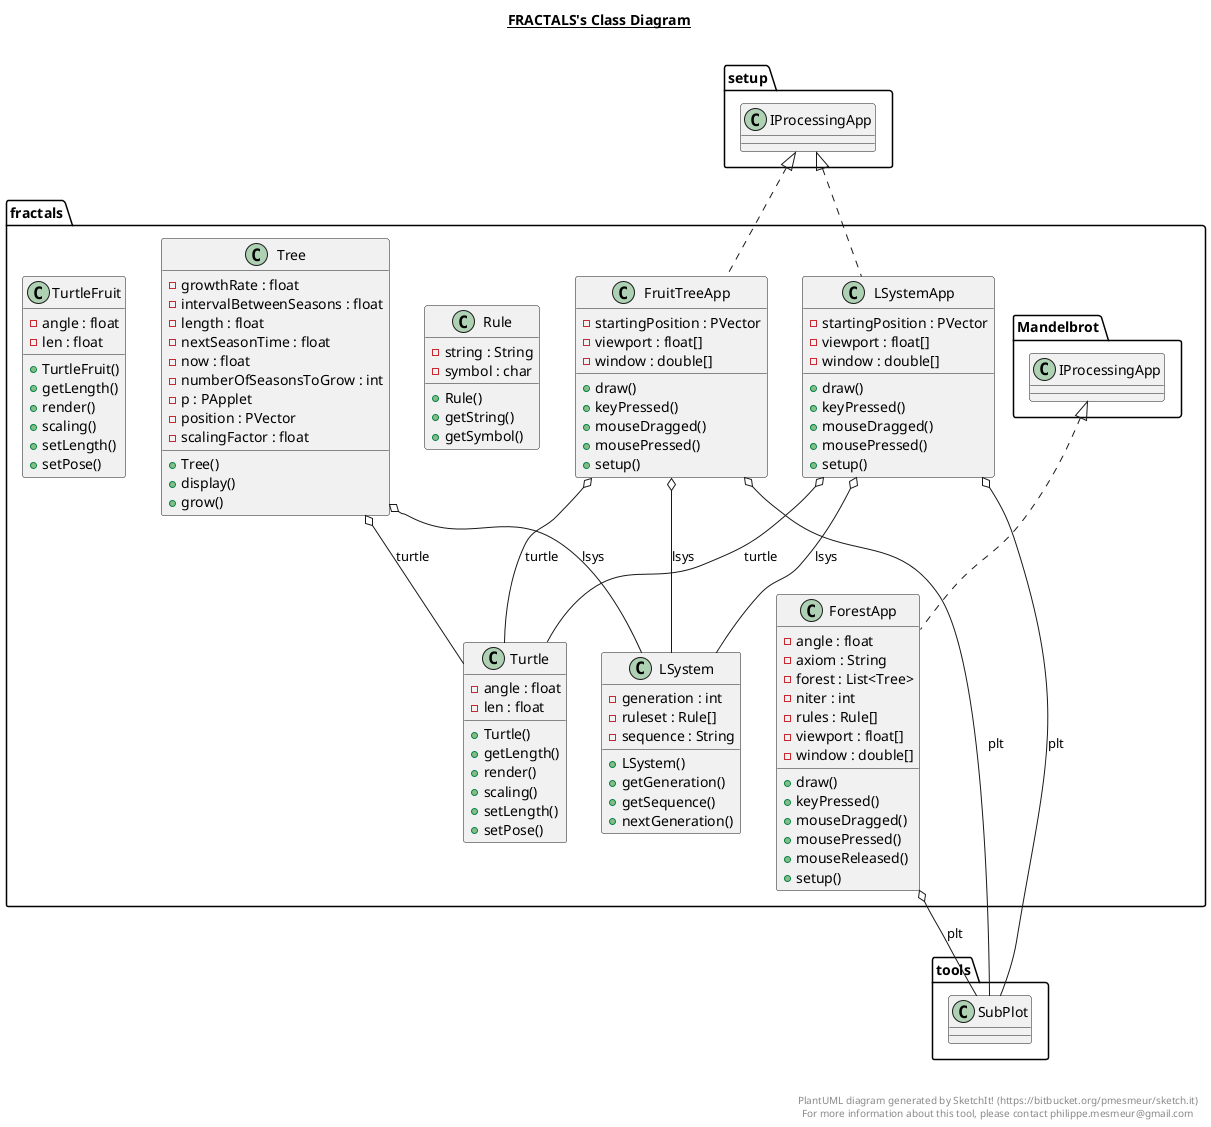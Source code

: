 @startuml

title __FRACTALS's Class Diagram__\n

  namespace fractals {
    class fractals.ForestApp {
        - angle : float
        - axiom : String
        - forest : List<Tree>
        - niter : int
        - rules : Rule[]
        - viewport : float[]
        - window : double[]
        + draw()
        + keyPressed()
        + mouseDragged()
        + mousePressed()
        + mouseReleased()
        + setup()
    }
  }
  

  namespace fractals {
    class fractals.FruitTreeApp {
        - startingPosition : PVector
        - viewport : float[]
        - window : double[]
        + draw()
        + keyPressed()
        + mouseDragged()
        + mousePressed()
        + setup()
    }
  }
  

  namespace fractals {
    class fractals.LSystem {
        - generation : int
        - ruleset : Rule[]
        - sequence : String
        + LSystem()
        + getGeneration()
        + getSequence()
        + nextGeneration()
    }
  }
  

  namespace fractals {
    class fractals.LSystemApp {
        - startingPosition : PVector
        - viewport : float[]
        - window : double[]
        + draw()
        + keyPressed()
        + mouseDragged()
        + mousePressed()
        + setup()
    }
  }
  

  namespace fractals {
    class fractals.Rule {
        - string : String
        - symbol : char
        + Rule()
        + getString()
        + getSymbol()
    }
  }
  

  namespace fractals {
    class fractals.Tree {
        - growthRate : float
        - intervalBetweenSeasons : float
        - length : float
        - nextSeasonTime : float
        - now : float
        - numberOfSeasonsToGrow : int
        - p : PApplet
        - position : PVector
        - scalingFactor : float
        + Tree()
        + display()
        + grow()
    }
  }
  

  namespace fractals {
    class fractals.Turtle {
        - angle : float
        - len : float
        + Turtle()
        + getLength()
        + render()
        + scaling()
        + setLength()
        + setPose()
    }
  }
  

  namespace fractals {
    class fractals.TurtleFruit {
        - angle : float
        - len : float
        + TurtleFruit()
        + getLength()
        + render()
        + scaling()
        + setLength()
        + setPose()
    }
  }
  

  fractals.ForestApp .up.|> fractals.Mandelbrot.IProcessingApp
  fractals.ForestApp o-- tools.SubPlot : plt
  fractals.FruitTreeApp .up.|> setup.IProcessingApp
  fractals.FruitTreeApp o-- fractals.LSystem : lsys
  fractals.FruitTreeApp o-- tools.SubPlot : plt
  fractals.FruitTreeApp o-- fractals.Turtle : turtle
  fractals.LSystemApp .up.|> setup.IProcessingApp
  fractals.LSystemApp o-- fractals.LSystem : lsys
  fractals.LSystemApp o-- tools.SubPlot : plt
  fractals.LSystemApp o-- fractals.Turtle : turtle
  fractals.Tree o-- fractals.LSystem : lsys
  fractals.Tree o-- fractals.Turtle : turtle


right footer


PlantUML diagram generated by SketchIt! (https://bitbucket.org/pmesmeur/sketch.it)
For more information about this tool, please contact philippe.mesmeur@gmail.com
endfooter

@enduml
